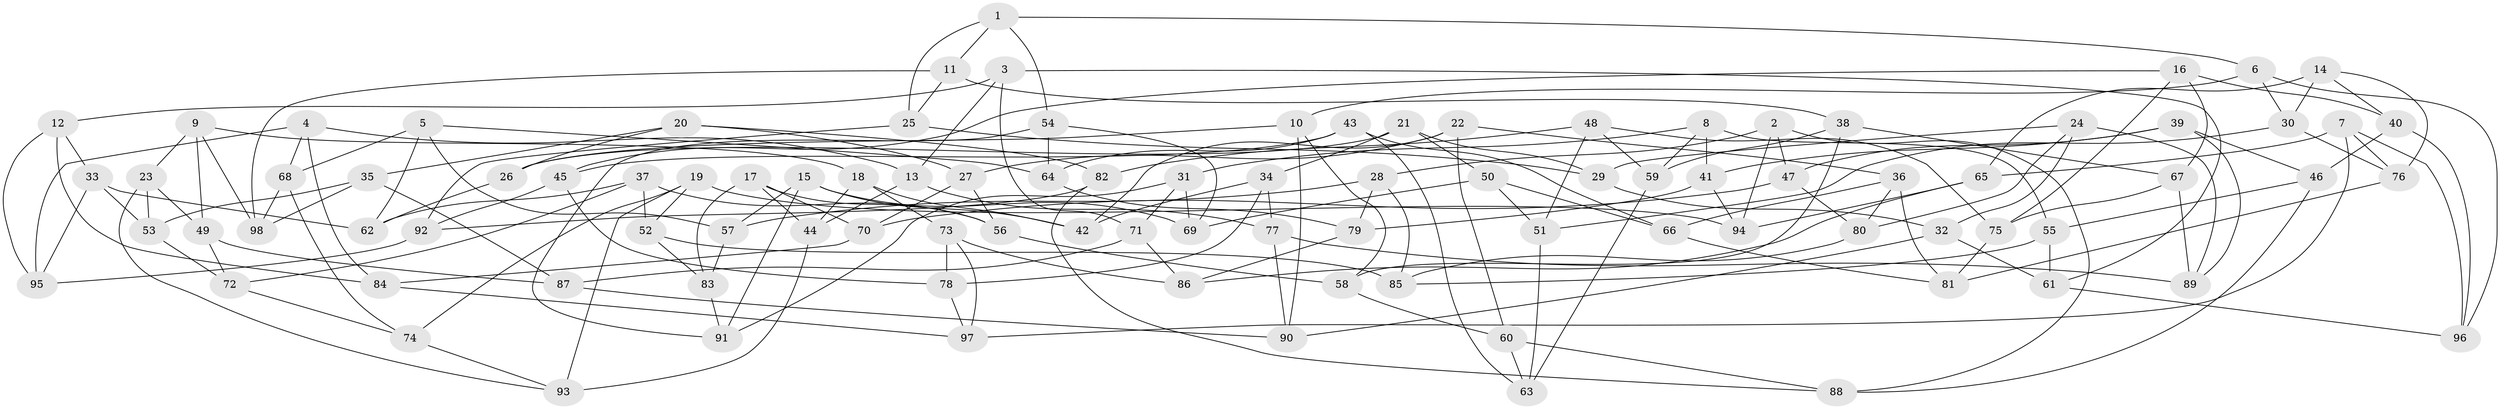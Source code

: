 // Generated by graph-tools (version 1.1) at 2025/59/03/09/25 04:59:08]
// undirected, 98 vertices, 196 edges
graph export_dot {
graph [start="1"]
  node [color=gray90,style=filled];
  1;
  2;
  3;
  4;
  5;
  6;
  7;
  8;
  9;
  10;
  11;
  12;
  13;
  14;
  15;
  16;
  17;
  18;
  19;
  20;
  21;
  22;
  23;
  24;
  25;
  26;
  27;
  28;
  29;
  30;
  31;
  32;
  33;
  34;
  35;
  36;
  37;
  38;
  39;
  40;
  41;
  42;
  43;
  44;
  45;
  46;
  47;
  48;
  49;
  50;
  51;
  52;
  53;
  54;
  55;
  56;
  57;
  58;
  59;
  60;
  61;
  62;
  63;
  64;
  65;
  66;
  67;
  68;
  69;
  70;
  71;
  72;
  73;
  74;
  75;
  76;
  77;
  78;
  79;
  80;
  81;
  82;
  83;
  84;
  85;
  86;
  87;
  88;
  89;
  90;
  91;
  92;
  93;
  94;
  95;
  96;
  97;
  98;
  1 -- 25;
  1 -- 6;
  1 -- 54;
  1 -- 11;
  2 -- 88;
  2 -- 47;
  2 -- 28;
  2 -- 94;
  3 -- 12;
  3 -- 61;
  3 -- 71;
  3 -- 13;
  4 -- 68;
  4 -- 84;
  4 -- 95;
  4 -- 13;
  5 -- 62;
  5 -- 64;
  5 -- 57;
  5 -- 68;
  6 -- 10;
  6 -- 30;
  6 -- 96;
  7 -- 76;
  7 -- 97;
  7 -- 65;
  7 -- 96;
  8 -- 31;
  8 -- 55;
  8 -- 59;
  8 -- 41;
  9 -- 98;
  9 -- 49;
  9 -- 23;
  9 -- 18;
  10 -- 26;
  10 -- 90;
  10 -- 58;
  11 -- 38;
  11 -- 25;
  11 -- 98;
  12 -- 95;
  12 -- 84;
  12 -- 33;
  13 -- 77;
  13 -- 44;
  14 -- 40;
  14 -- 65;
  14 -- 76;
  14 -- 30;
  15 -- 91;
  15 -- 57;
  15 -- 69;
  15 -- 42;
  16 -- 75;
  16 -- 67;
  16 -- 40;
  16 -- 45;
  17 -- 83;
  17 -- 56;
  17 -- 44;
  17 -- 70;
  18 -- 42;
  18 -- 73;
  18 -- 44;
  19 -- 74;
  19 -- 52;
  19 -- 94;
  19 -- 93;
  20 -- 27;
  20 -- 82;
  20 -- 35;
  20 -- 26;
  21 -- 29;
  21 -- 50;
  21 -- 26;
  21 -- 34;
  22 -- 42;
  22 -- 36;
  22 -- 60;
  22 -- 27;
  23 -- 93;
  23 -- 49;
  23 -- 53;
  24 -- 80;
  24 -- 32;
  24 -- 89;
  24 -- 29;
  25 -- 29;
  25 -- 92;
  26 -- 62;
  27 -- 56;
  27 -- 70;
  28 -- 57;
  28 -- 79;
  28 -- 85;
  29 -- 32;
  30 -- 76;
  30 -- 51;
  31 -- 71;
  31 -- 69;
  31 -- 91;
  32 -- 90;
  32 -- 61;
  33 -- 95;
  33 -- 62;
  33 -- 53;
  34 -- 42;
  34 -- 78;
  34 -- 77;
  35 -- 53;
  35 -- 87;
  35 -- 98;
  36 -- 80;
  36 -- 66;
  36 -- 81;
  37 -- 52;
  37 -- 62;
  37 -- 56;
  37 -- 72;
  38 -- 59;
  38 -- 67;
  38 -- 58;
  39 -- 89;
  39 -- 46;
  39 -- 41;
  39 -- 47;
  40 -- 96;
  40 -- 46;
  41 -- 94;
  41 -- 79;
  43 -- 63;
  43 -- 64;
  43 -- 66;
  43 -- 45;
  44 -- 93;
  45 -- 78;
  45 -- 92;
  46 -- 55;
  46 -- 88;
  47 -- 70;
  47 -- 80;
  48 -- 51;
  48 -- 82;
  48 -- 75;
  48 -- 59;
  49 -- 87;
  49 -- 72;
  50 -- 66;
  50 -- 69;
  50 -- 51;
  51 -- 63;
  52 -- 83;
  52 -- 85;
  53 -- 72;
  54 -- 69;
  54 -- 91;
  54 -- 64;
  55 -- 61;
  55 -- 85;
  56 -- 58;
  57 -- 83;
  58 -- 60;
  59 -- 63;
  60 -- 63;
  60 -- 88;
  61 -- 96;
  64 -- 79;
  65 -- 86;
  65 -- 94;
  66 -- 81;
  67 -- 89;
  67 -- 75;
  68 -- 74;
  68 -- 98;
  70 -- 84;
  71 -- 86;
  71 -- 87;
  72 -- 74;
  73 -- 86;
  73 -- 97;
  73 -- 78;
  74 -- 93;
  75 -- 81;
  76 -- 81;
  77 -- 89;
  77 -- 90;
  78 -- 97;
  79 -- 86;
  80 -- 85;
  82 -- 88;
  82 -- 92;
  83 -- 91;
  84 -- 97;
  87 -- 90;
  92 -- 95;
}

